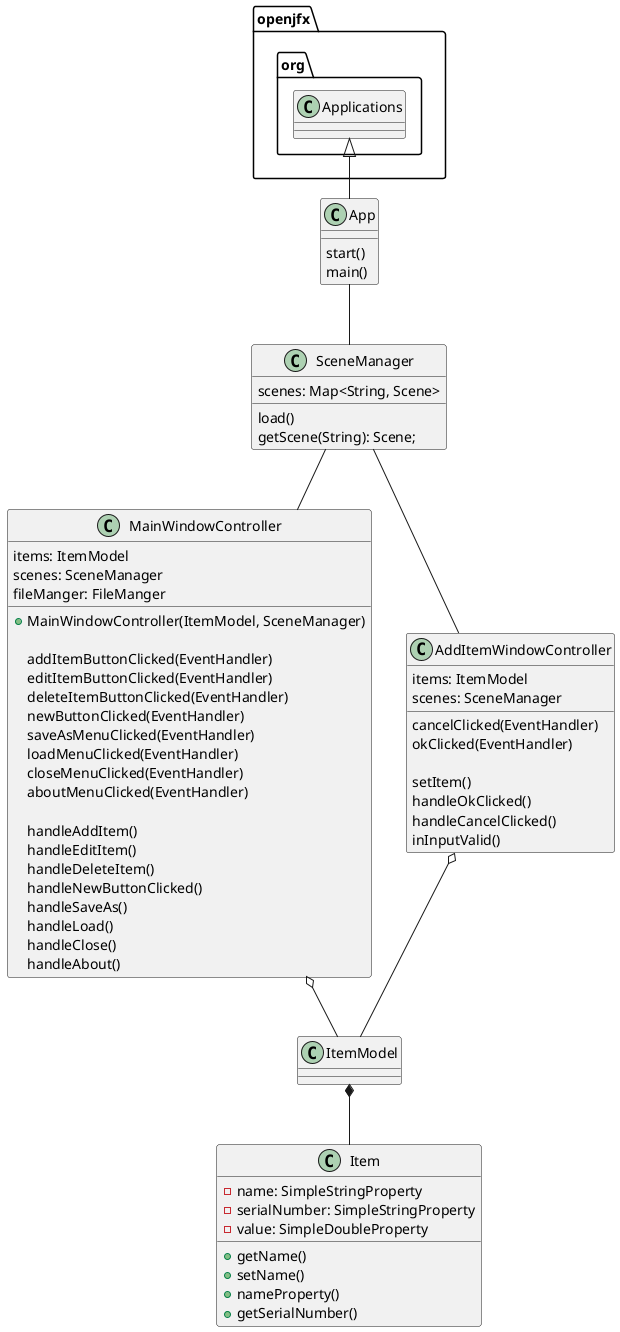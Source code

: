 @startuml

class App {
    start()
    main()
}

class SceneManager {
    scenes: Map<String, Scene>

    load()
    getScene(String): Scene;
}

class MainWindowController {
    items: ItemModel
    scenes: SceneManager
    fileManger: FileManger

    + MainWindowController(ItemModel, SceneManager)

    addItemButtonClicked(EventHandler)
    editItemButtonClicked(EventHandler)
    deleteItemButtonClicked(EventHandler)
    newButtonClicked(EventHandler)
    saveAsMenuClicked(EventHandler)
    loadMenuClicked(EventHandler)
    closeMenuClicked(EventHandler)
    aboutMenuClicked(EventHandler)

    handleAddItem()
    handleEditItem()
    handleDeleteItem()
    handleNewButtonClicked()
    handleSaveAs()
    handleLoad()
    handleClose()
    handleAbout()
}

class AddItemWindowController {
    items: ItemModel
    scenes: SceneManager

    cancelClicked(EventHandler)
    okClicked(EventHandler)

    setItem()
    handleOkClicked()
    handleCancelClicked()
    inInputValid()
}

class Item {
    - name: SimpleStringProperty
    - serialNumber: SimpleStringProperty
    - value: SimpleDoubleProperty

    + getName()
    + setName()
    + nameProperty()
    + getSerialNumber()
    '...
}

openjfx.org.Applications <|-- App
App -- SceneManager
SceneManager -- MainWindowController
SceneManager -- AddItemWindowController
MainWindowController o-- ItemModel
AddItemWindowController o-- ItemModel

ItemModel *-- Item

@enduml